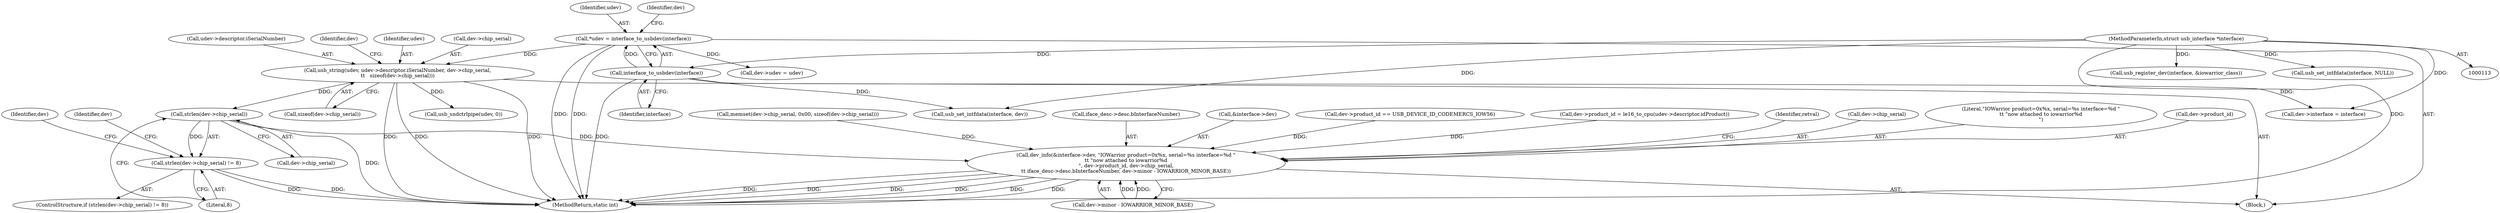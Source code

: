 digraph "0_linux_4ec0ef3a82125efc36173062a50624550a900ae0@API" {
"1000435" [label="(Call,strlen(dev->chip_serial))"];
"1000419" [label="(Call,usb_string(udev, udev->descriptor.iSerialNumber, dev->chip_serial,\n\t\t   sizeof(dev->chip_serial)))"];
"1000118" [label="(Call,*udev = interface_to_usbdev(interface))"];
"1000120" [label="(Call,interface_to_usbdev(interface))"];
"1000114" [label="(MethodParameterIn,struct usb_interface *interface)"];
"1000434" [label="(Call,strlen(dev->chip_serial) != 8)"];
"1000510" [label="(Call,dev_info(&interface->dev, \"IOWarrior product=0x%x, serial=%s interface=%d \"\n\t\t \"now attached to iowarrior%d\n\", dev->product_id, dev->chip_serial,\n\t\t iface_desc->desc.bInterfaceNumber, dev->minor - IOWARRIOR_MINOR_BASE))"];
"1000510" [label="(Call,dev_info(&interface->dev, \"IOWarrior product=0x%x, serial=%s interface=%d \"\n\t\t \"now attached to iowarrior%d\n\", dev->product_id, dev->chip_serial,\n\t\t iface_desc->desc.bInterfaceNumber, dev->minor - IOWARRIOR_MINOR_BASE))"];
"1000119" [label="(Identifier,udev)"];
"1000516" [label="(Call,dev->product_id)"];
"1000539" [label="(MethodReturn,static int)"];
"1000436" [label="(Call,dev->chip_serial)"];
"1000118" [label="(Call,*udev = interface_to_usbdev(interface))"];
"1000464" [label="(Call,usb_sndctrlpipe(udev, 0))"];
"1000527" [label="(Call,dev->minor - IOWARRIOR_MINOR_BASE)"];
"1000421" [label="(Call,udev->descriptor.iSerialNumber)"];
"1000440" [label="(Call,memset(dev->chip_serial, 0x00, sizeof(dev->chip_serial)))"];
"1000439" [label="(Literal,8)"];
"1000522" [label="(Call,iface_desc->desc.bInterfaceNumber)"];
"1000511" [label="(Call,&interface->dev)"];
"1000442" [label="(Identifier,dev)"];
"1000202" [label="(Call,dev->interface = interface)"];
"1000197" [label="(Call,dev->udev = udev)"];
"1000486" [label="(Call,usb_register_dev(interface, &iowarrior_class))"];
"1000429" [label="(Call,sizeof(dev->chip_serial))"];
"1000433" [label="(ControlStructure,if (strlen(dev->chip_serial) != 8))"];
"1000303" [label="(Call,dev->product_id == USB_DEVICE_ID_CODEMERCS_IOW56)"];
"1000437" [label="(Identifier,dev)"];
"1000116" [label="(Block,)"];
"1000212" [label="(Call,dev->product_id = le16_to_cpu(udev->descriptor.idProduct))"];
"1000120" [label="(Call,interface_to_usbdev(interface))"];
"1000533" [label="(Identifier,retval)"];
"1000420" [label="(Identifier,udev)"];
"1000419" [label="(Call,usb_string(udev, udev->descriptor.iSerialNumber, dev->chip_serial,\n\t\t   sizeof(dev->chip_serial)))"];
"1000114" [label="(MethodParameterIn,struct usb_interface *interface)"];
"1000499" [label="(Call,usb_set_intfdata(interface, NULL))"];
"1000434" [label="(Call,strlen(dev->chip_serial) != 8)"];
"1000121" [label="(Identifier,interface)"];
"1000455" [label="(Identifier,dev)"];
"1000435" [label="(Call,strlen(dev->chip_serial))"];
"1000519" [label="(Call,dev->chip_serial)"];
"1000515" [label="(Literal,\"IOWarrior product=0x%x, serial=%s interface=%d \"\n\t\t \"now attached to iowarrior%d\n\")"];
"1000481" [label="(Call,usb_set_intfdata(interface, dev))"];
"1000426" [label="(Call,dev->chip_serial)"];
"1000124" [label="(Identifier,dev)"];
"1000435" -> "1000434"  [label="AST: "];
"1000435" -> "1000436"  [label="CFG: "];
"1000436" -> "1000435"  [label="AST: "];
"1000439" -> "1000435"  [label="CFG: "];
"1000435" -> "1000539"  [label="DDG: "];
"1000435" -> "1000434"  [label="DDG: "];
"1000419" -> "1000435"  [label="DDG: "];
"1000435" -> "1000510"  [label="DDG: "];
"1000419" -> "1000116"  [label="AST: "];
"1000419" -> "1000429"  [label="CFG: "];
"1000420" -> "1000419"  [label="AST: "];
"1000421" -> "1000419"  [label="AST: "];
"1000426" -> "1000419"  [label="AST: "];
"1000429" -> "1000419"  [label="AST: "];
"1000437" -> "1000419"  [label="CFG: "];
"1000419" -> "1000539"  [label="DDG: "];
"1000419" -> "1000539"  [label="DDG: "];
"1000419" -> "1000539"  [label="DDG: "];
"1000118" -> "1000419"  [label="DDG: "];
"1000419" -> "1000464"  [label="DDG: "];
"1000118" -> "1000116"  [label="AST: "];
"1000118" -> "1000120"  [label="CFG: "];
"1000119" -> "1000118"  [label="AST: "];
"1000120" -> "1000118"  [label="AST: "];
"1000124" -> "1000118"  [label="CFG: "];
"1000118" -> "1000539"  [label="DDG: "];
"1000118" -> "1000539"  [label="DDG: "];
"1000120" -> "1000118"  [label="DDG: "];
"1000118" -> "1000197"  [label="DDG: "];
"1000120" -> "1000121"  [label="CFG: "];
"1000121" -> "1000120"  [label="AST: "];
"1000120" -> "1000539"  [label="DDG: "];
"1000114" -> "1000120"  [label="DDG: "];
"1000120" -> "1000202"  [label="DDG: "];
"1000120" -> "1000481"  [label="DDG: "];
"1000114" -> "1000113"  [label="AST: "];
"1000114" -> "1000539"  [label="DDG: "];
"1000114" -> "1000202"  [label="DDG: "];
"1000114" -> "1000481"  [label="DDG: "];
"1000114" -> "1000486"  [label="DDG: "];
"1000114" -> "1000499"  [label="DDG: "];
"1000434" -> "1000433"  [label="AST: "];
"1000434" -> "1000439"  [label="CFG: "];
"1000439" -> "1000434"  [label="AST: "];
"1000442" -> "1000434"  [label="CFG: "];
"1000455" -> "1000434"  [label="CFG: "];
"1000434" -> "1000539"  [label="DDG: "];
"1000434" -> "1000539"  [label="DDG: "];
"1000510" -> "1000116"  [label="AST: "];
"1000510" -> "1000527"  [label="CFG: "];
"1000511" -> "1000510"  [label="AST: "];
"1000515" -> "1000510"  [label="AST: "];
"1000516" -> "1000510"  [label="AST: "];
"1000519" -> "1000510"  [label="AST: "];
"1000522" -> "1000510"  [label="AST: "];
"1000527" -> "1000510"  [label="AST: "];
"1000533" -> "1000510"  [label="CFG: "];
"1000510" -> "1000539"  [label="DDG: "];
"1000510" -> "1000539"  [label="DDG: "];
"1000510" -> "1000539"  [label="DDG: "];
"1000510" -> "1000539"  [label="DDG: "];
"1000510" -> "1000539"  [label="DDG: "];
"1000510" -> "1000539"  [label="DDG: "];
"1000303" -> "1000510"  [label="DDG: "];
"1000212" -> "1000510"  [label="DDG: "];
"1000440" -> "1000510"  [label="DDG: "];
"1000527" -> "1000510"  [label="DDG: "];
"1000527" -> "1000510"  [label="DDG: "];
}
